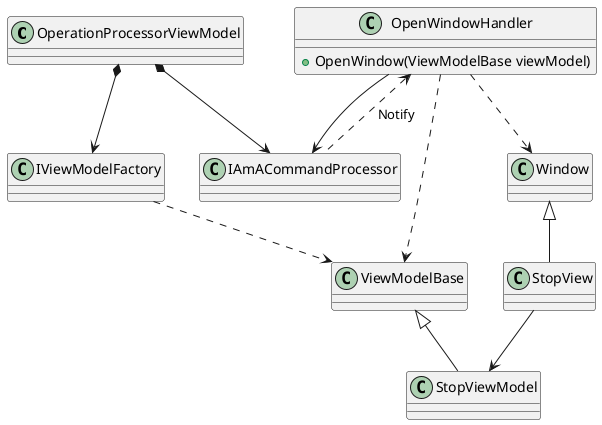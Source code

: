 @startuml

class OperationProcessorViewModel
OperationProcessorViewModel *--> IViewModelFactory
OperationProcessorViewModel *--> IAmACommandProcessor

class IAmACommandProcessor
IAmACommandProcessor .up.> OpenWindowHandler : Notify

class IViewModelFactory
IViewModelFactory ..> ViewModelBase

class OpenWindowHandler{
    +OpenWindow(ViewModelBase viewModel)
}
OpenWindowHandler ..> Window
OpenWindowHandler ..> ViewModelBase
OpenWindowHandler -down-> IAmACommandProcessor

class Window 
Window <|-- StopView

class StopView
StopView --> StopViewModel

class ViewModelBase
ViewModelBase <|-- StopViewModel 

@enduml